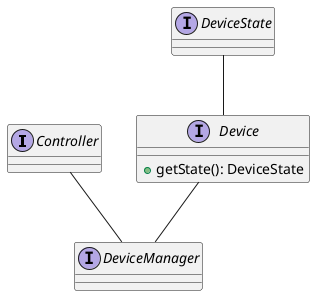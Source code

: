 @startuml domain

' left to right direction

interface Controller {}
interface DeviceManager {}
interface DeviceState {}
interface Device {
    + getState(): DeviceState
}

Controller -- DeviceManager
DeviceState -- Device
Device -- DeviceManager

@enduml
